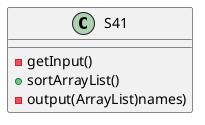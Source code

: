 @startuml
class S41 {

    -getInput()
    +sortArrayList()
    -output(ArrayList)names)


}
@enduml